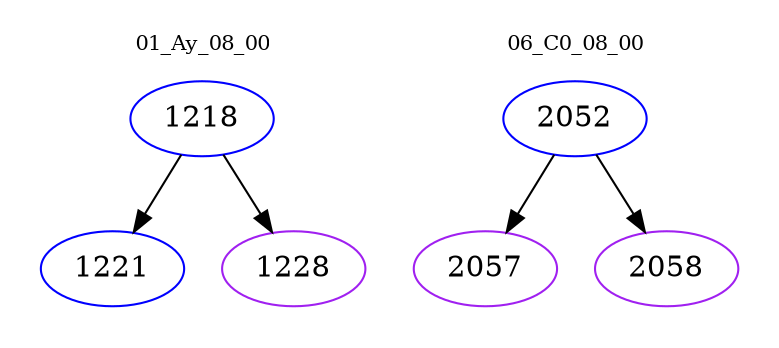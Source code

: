 digraph{
subgraph cluster_0 {
color = white
label = "01_Ay_08_00";
fontsize=10;
T0_1218 [label="1218", color="blue"]
T0_1218 -> T0_1221 [color="black"]
T0_1221 [label="1221", color="blue"]
T0_1218 -> T0_1228 [color="black"]
T0_1228 [label="1228", color="purple"]
}
subgraph cluster_1 {
color = white
label = "06_C0_08_00";
fontsize=10;
T1_2052 [label="2052", color="blue"]
T1_2052 -> T1_2057 [color="black"]
T1_2057 [label="2057", color="purple"]
T1_2052 -> T1_2058 [color="black"]
T1_2058 [label="2058", color="purple"]
}
}
